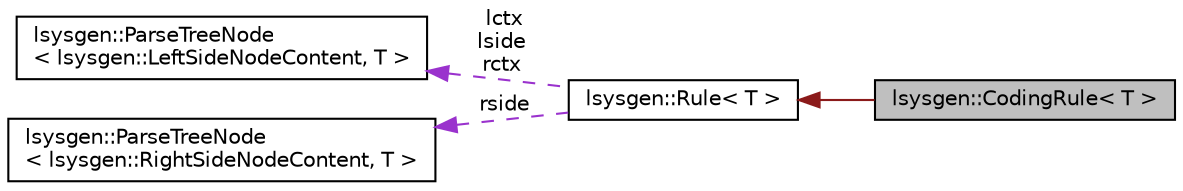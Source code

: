 digraph "lsysgen::CodingRule&lt; T &gt;"
{
 // LATEX_PDF_SIZE
  edge [fontname="Helvetica",fontsize="10",labelfontname="Helvetica",labelfontsize="10"];
  node [fontname="Helvetica",fontsize="10",shape=record];
  rankdir="LR";
  Node1 [label="lsysgen::CodingRule\< T \>",height=0.2,width=0.4,color="black", fillcolor="grey75", style="filled", fontcolor="black",tooltip=" "];
  Node2 -> Node1 [dir="back",color="firebrick4",fontsize="10",style="solid",fontname="Helvetica"];
  Node2 [label="lsysgen::Rule\< T \>",height=0.2,width=0.4,color="black", fillcolor="white", style="filled",URL="$classlsysgen_1_1Rule.html",tooltip=" "];
  Node3 -> Node2 [dir="back",color="darkorchid3",fontsize="10",style="dashed",label=" lctx\nlside\nrctx" ,fontname="Helvetica"];
  Node3 [label="lsysgen::ParseTreeNode\l\< lsysgen::LeftSideNodeContent, T \>",height=0.2,width=0.4,color="black", fillcolor="white", style="filled",URL="$classlsysgen_1_1ParseTreeNode.html",tooltip=" "];
  Node4 -> Node2 [dir="back",color="darkorchid3",fontsize="10",style="dashed",label=" rside" ,fontname="Helvetica"];
  Node4 [label="lsysgen::ParseTreeNode\l\< lsysgen::RightSideNodeContent, T \>",height=0.2,width=0.4,color="black", fillcolor="white", style="filled",URL="$classlsysgen_1_1ParseTreeNode.html",tooltip=" "];
}
